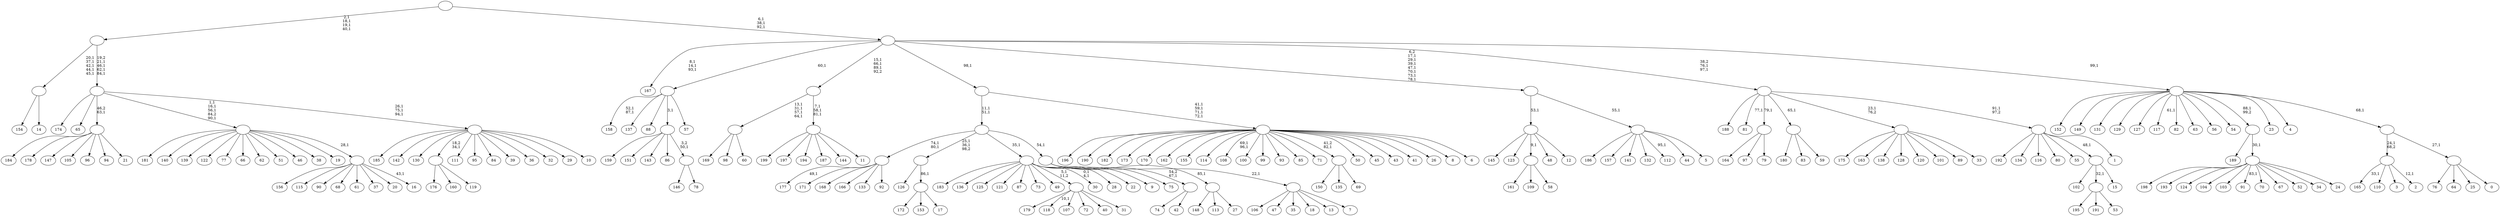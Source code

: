 digraph T {
	300 [label="199"]
	299 [label="198"]
	298 [label="197"]
	297 [label="196"]
	296 [label="195"]
	295 [label="194"]
	294 [label="193"]
	293 [label="192"]
	292 [label="191"]
	291 [label="190"]
	290 [label="189"]
	289 [label="188"]
	288 [label="187"]
	287 [label="186"]
	286 [label="185"]
	285 [label="184"]
	284 [label="183"]
	283 [label="182"]
	282 [label="181"]
	281 [label="180"]
	280 [label="179"]
	279 [label="178"]
	278 [label="177"]
	276 [label="176"]
	275 [label="175"]
	274 [label="174"]
	273 [label="173"]
	272 [label="172"]
	271 [label="171"]
	270 [label="170"]
	269 [label="169"]
	268 [label="168"]
	267 [label="167"]
	263 [label="166"]
	262 [label="165"]
	260 [label="164"]
	259 [label="163"]
	258 [label="162"]
	257 [label="161"]
	256 [label="160"]
	255 [label="159"]
	254 [label="158"]
	251 [label="157"]
	250 [label="156"]
	249 [label="155"]
	248 [label="154"]
	247 [label="153"]
	246 [label="152"]
	245 [label="151"]
	244 [label="150"]
	243 [label="149"]
	242 [label="148"]
	241 [label="147"]
	240 [label="146"]
	239 [label="145"]
	238 [label="144"]
	237 [label="143"]
	236 [label="142"]
	235 [label="141"]
	234 [label="140"]
	233 [label="139"]
	232 [label="138"]
	231 [label="137"]
	230 [label="136"]
	229 [label="135"]
	228 [label="134"]
	227 [label="133"]
	226 [label="132"]
	225 [label="131"]
	224 [label="130"]
	223 [label="129"]
	222 [label="128"]
	221 [label="127"]
	220 [label="126"]
	219 [label="125"]
	218 [label="124"]
	217 [label="123"]
	216 [label="122"]
	215 [label="121"]
	214 [label="120"]
	213 [label="119"]
	212 [label=""]
	211 [label="118"]
	209 [label="117"]
	207 [label="116"]
	206 [label="115"]
	205 [label="114"]
	204 [label="113"]
	203 [label="112"]
	201 [label="111"]
	200 [label="110"]
	199 [label="109"]
	198 [label="108"]
	195 [label="107"]
	194 [label="106"]
	193 [label="105"]
	192 [label="104"]
	191 [label="103"]
	190 [label="102"]
	189 [label="101"]
	188 [label="100"]
	187 [label="99"]
	186 [label="98"]
	185 [label="97"]
	184 [label="96"]
	183 [label="95"]
	182 [label="94"]
	181 [label="93"]
	180 [label="92"]
	179 [label=""]
	177 [label="91"]
	175 [label="90"]
	174 [label="89"]
	173 [label="88"]
	172 [label="87"]
	171 [label="86"]
	170 [label="85"]
	169 [label="84"]
	168 [label="83"]
	167 [label="82"]
	166 [label="81"]
	164 [label="80"]
	163 [label="79"]
	162 [label=""]
	161 [label="78"]
	160 [label=""]
	159 [label=""]
	158 [label="77"]
	157 [label="76"]
	156 [label="75"]
	155 [label="74"]
	154 [label="73"]
	153 [label="72"]
	152 [label="71"]
	151 [label="70"]
	150 [label="69"]
	149 [label=""]
	148 [label="68"]
	147 [label="67"]
	146 [label="66"]
	145 [label="65"]
	144 [label="64"]
	143 [label="63"]
	142 [label="62"]
	141 [label="61"]
	140 [label="60"]
	139 [label=""]
	135 [label="59"]
	134 [label=""]
	133 [label="58"]
	132 [label=""]
	131 [label="57"]
	130 [label=""]
	129 [label="56"]
	128 [label="55"]
	127 [label="54"]
	126 [label="53"]
	125 [label=""]
	124 [label="52"]
	123 [label="51"]
	122 [label="50"]
	121 [label="49"]
	120 [label="48"]
	119 [label="47"]
	118 [label="46"]
	117 [label="45"]
	116 [label="44"]
	115 [label="43"]
	114 [label="42"]
	113 [label=""]
	112 [label="41"]
	111 [label="40"]
	110 [label="39"]
	109 [label="38"]
	108 [label="37"]
	107 [label="36"]
	106 [label="35"]
	105 [label="34"]
	104 [label="33"]
	103 [label=""]
	102 [label="32"]
	101 [label="31"]
	100 [label=""]
	99 [label="30"]
	96 [label="29"]
	95 [label="28"]
	94 [label="27"]
	93 [label=""]
	92 [label="26"]
	91 [label="25"]
	90 [label="24"]
	89 [label=""]
	88 [label=""]
	87 [label="23"]
	86 [label="22"]
	85 [label="21"]
	84 [label=""]
	83 [label="20"]
	82 [label="19"]
	81 [label="18"]
	80 [label="17"]
	79 [label=""]
	78 [label=""]
	76 [label="16"]
	74 [label=""]
	73 [label=""]
	69 [label="15"]
	68 [label=""]
	67 [label="14"]
	66 [label=""]
	61 [label="13"]
	60 [label="12"]
	59 [label=""]
	58 [label="11"]
	57 [label=""]
	54 [label=""]
	51 [label="10"]
	50 [label=""]
	47 [label=""]
	43 [label=""]
	39 [label="9"]
	38 [label=""]
	37 [label="8"]
	36 [label="7"]
	35 [label=""]
	34 [label=""]
	33 [label=""]
	31 [label="6"]
	30 [label=""]
	26 [label=""]
	25 [label="5"]
	24 [label=""]
	23 [label=""]
	16 [label="4"]
	15 [label="3"]
	14 [label="2"]
	12 [label=""]
	11 [label="1"]
	10 [label=""]
	9 [label=""]
	7 [label="0"]
	6 [label=""]
	5 [label=""]
	4 [label=""]
	3 [label=""]
	0 [label=""]
	212 -> 276 [label=""]
	212 -> 256 [label=""]
	212 -> 213 [label=""]
	179 -> 278 [label="49,1"]
	179 -> 271 [label=""]
	179 -> 268 [label=""]
	179 -> 263 [label=""]
	179 -> 227 [label=""]
	179 -> 180 [label=""]
	162 -> 260 [label=""]
	162 -> 185 [label=""]
	162 -> 163 [label=""]
	160 -> 240 [label=""]
	160 -> 161 [label=""]
	159 -> 255 [label=""]
	159 -> 245 [label=""]
	159 -> 237 [label=""]
	159 -> 171 [label=""]
	159 -> 160 [label="3,2\n50,1"]
	149 -> 244 [label=""]
	149 -> 229 [label=""]
	149 -> 150 [label=""]
	139 -> 269 [label=""]
	139 -> 186 [label=""]
	139 -> 140 [label=""]
	134 -> 281 [label=""]
	134 -> 168 [label=""]
	134 -> 135 [label=""]
	132 -> 257 [label=""]
	132 -> 199 [label=""]
	132 -> 133 [label=""]
	130 -> 254 [label="52,1\n87,1"]
	130 -> 231 [label=""]
	130 -> 173 [label=""]
	130 -> 159 [label="3,1"]
	130 -> 131 [label=""]
	125 -> 296 [label=""]
	125 -> 292 [label=""]
	125 -> 126 [label=""]
	113 -> 155 [label=""]
	113 -> 114 [label=""]
	103 -> 275 [label=""]
	103 -> 259 [label=""]
	103 -> 232 [label=""]
	103 -> 222 [label=""]
	103 -> 214 [label=""]
	103 -> 189 [label=""]
	103 -> 174 [label=""]
	103 -> 104 [label=""]
	100 -> 211 [label="10,1"]
	100 -> 280 [label=""]
	100 -> 195 [label=""]
	100 -> 153 [label=""]
	100 -> 111 [label=""]
	100 -> 101 [label=""]
	93 -> 242 [label=""]
	93 -> 204 [label=""]
	93 -> 94 [label=""]
	89 -> 177 [label="83,1"]
	89 -> 299 [label=""]
	89 -> 294 [label=""]
	89 -> 218 [label=""]
	89 -> 192 [label=""]
	89 -> 191 [label=""]
	89 -> 151 [label=""]
	89 -> 147 [label=""]
	89 -> 124 [label=""]
	89 -> 105 [label=""]
	89 -> 90 [label=""]
	88 -> 290 [label=""]
	88 -> 89 [label="30,1"]
	84 -> 285 [label=""]
	84 -> 279 [label=""]
	84 -> 241 [label=""]
	84 -> 193 [label=""]
	84 -> 184 [label=""]
	84 -> 182 [label=""]
	84 -> 85 [label=""]
	79 -> 272 [label=""]
	79 -> 247 [label=""]
	79 -> 80 [label=""]
	78 -> 220 [label=""]
	78 -> 79 [label="86,1"]
	74 -> 76 [label="43,1"]
	74 -> 250 [label=""]
	74 -> 206 [label=""]
	74 -> 175 [label=""]
	74 -> 148 [label=""]
	74 -> 141 [label=""]
	74 -> 108 [label=""]
	74 -> 83 [label=""]
	73 -> 282 [label=""]
	73 -> 234 [label=""]
	73 -> 233 [label=""]
	73 -> 216 [label=""]
	73 -> 158 [label=""]
	73 -> 146 [label=""]
	73 -> 142 [label=""]
	73 -> 123 [label=""]
	73 -> 118 [label=""]
	73 -> 109 [label=""]
	73 -> 82 [label=""]
	73 -> 74 [label="28,1"]
	68 -> 190 [label=""]
	68 -> 125 [label="32,1"]
	68 -> 69 [label=""]
	66 -> 248 [label=""]
	66 -> 67 [label=""]
	59 -> 239 [label=""]
	59 -> 217 [label=""]
	59 -> 132 [label="9,1"]
	59 -> 120 [label=""]
	59 -> 60 [label=""]
	57 -> 300 [label=""]
	57 -> 298 [label=""]
	57 -> 295 [label=""]
	57 -> 288 [label=""]
	57 -> 238 [label=""]
	57 -> 58 [label=""]
	54 -> 57 [label="7,1\n58,1\n81,1"]
	54 -> 139 [label="13,1\n31,1\n57,1\n64,1"]
	50 -> 286 [label=""]
	50 -> 236 [label=""]
	50 -> 224 [label=""]
	50 -> 212 [label="18,2\n34,1"]
	50 -> 201 [label=""]
	50 -> 183 [label=""]
	50 -> 169 [label=""]
	50 -> 110 [label=""]
	50 -> 107 [label=""]
	50 -> 102 [label=""]
	50 -> 96 [label=""]
	50 -> 51 [label=""]
	47 -> 50 [label="26,1\n75,1\n94,1"]
	47 -> 73 [label="1,1\n16,1\n56,1\n84,2\n90,1"]
	47 -> 274 [label=""]
	47 -> 145 [label=""]
	47 -> 84 [label="46,2\n63,1"]
	43 -> 47 [label="19,2\n21,1\n46,1\n62,1\n84,1"]
	43 -> 66 [label="20,1\n37,1\n42,1\n44,1\n45,1"]
	38 -> 99 [label="0,1\n4,1"]
	38 -> 284 [label=""]
	38 -> 230 [label=""]
	38 -> 219 [label=""]
	38 -> 215 [label=""]
	38 -> 172 [label=""]
	38 -> 154 [label=""]
	38 -> 121 [label=""]
	38 -> 100 [label="5,1\n11,2"]
	38 -> 95 [label=""]
	38 -> 86 [label=""]
	38 -> 39 [label=""]
	35 -> 194 [label=""]
	35 -> 119 [label=""]
	35 -> 106 [label=""]
	35 -> 81 [label=""]
	35 -> 61 [label=""]
	35 -> 36 [label=""]
	34 -> 156 [label=""]
	34 -> 113 [label="54,2\n67,1"]
	34 -> 93 [label="85,1"]
	34 -> 35 [label="22,1"]
	33 -> 78 [label="25,1\n36,1\n98,2"]
	33 -> 179 [label="74,1\n80,1"]
	33 -> 38 [label="35,1"]
	33 -> 34 [label="54,1"]
	30 -> 198 [label="69,1\n96,1"]
	30 -> 297 [label=""]
	30 -> 291 [label=""]
	30 -> 283 [label=""]
	30 -> 273 [label=""]
	30 -> 270 [label=""]
	30 -> 258 [label=""]
	30 -> 249 [label=""]
	30 -> 205 [label=""]
	30 -> 188 [label=""]
	30 -> 187 [label=""]
	30 -> 181 [label=""]
	30 -> 170 [label=""]
	30 -> 152 [label=""]
	30 -> 149 [label="41,2\n82,1"]
	30 -> 122 [label=""]
	30 -> 117 [label=""]
	30 -> 115 [label=""]
	30 -> 112 [label=""]
	30 -> 92 [label=""]
	30 -> 37 [label=""]
	30 -> 31 [label=""]
	26 -> 30 [label="41,1\n59,1\n71,1\n72,1"]
	26 -> 33 [label="11,1\n51,1"]
	24 -> 203 [label="95,1"]
	24 -> 287 [label=""]
	24 -> 251 [label=""]
	24 -> 235 [label=""]
	24 -> 226 [label=""]
	24 -> 116 [label=""]
	24 -> 25 [label=""]
	23 -> 59 [label="53,1"]
	23 -> 24 [label="55,1"]
	12 -> 14 [label="12,1"]
	12 -> 262 [label="33,1"]
	12 -> 200 [label=""]
	12 -> 15 [label=""]
	10 -> 293 [label=""]
	10 -> 228 [label=""]
	10 -> 207 [label=""]
	10 -> 164 [label=""]
	10 -> 128 [label=""]
	10 -> 68 [label="48,1"]
	10 -> 11 [label=""]
	9 -> 166 [label="77,1"]
	9 -> 289 [label=""]
	9 -> 162 [label="79,1"]
	9 -> 134 [label="65,1"]
	9 -> 103 [label="23,1\n76,2"]
	9 -> 10 [label="91,1\n97,2"]
	6 -> 157 [label=""]
	6 -> 144 [label=""]
	6 -> 91 [label=""]
	6 -> 7 [label=""]
	5 -> 12 [label="24,1\n68,2"]
	5 -> 6 [label="27,1"]
	4 -> 209 [label="61,1"]
	4 -> 246 [label=""]
	4 -> 243 [label=""]
	4 -> 225 [label=""]
	4 -> 223 [label=""]
	4 -> 221 [label=""]
	4 -> 167 [label=""]
	4 -> 143 [label=""]
	4 -> 129 [label=""]
	4 -> 127 [label=""]
	4 -> 88 [label="88,1\n99,2"]
	4 -> 87 [label=""]
	4 -> 16 [label=""]
	4 -> 5 [label="68,1"]
	3 -> 9 [label="38,2\n76,1\n97,1"]
	3 -> 23 [label="6,2\n17,1\n29,1\n39,1\n47,1\n70,1\n73,1\n78,1"]
	3 -> 54 [label="15,1\n66,1\n89,1\n92,2"]
	3 -> 267 [label="8,1\n14,1\n93,1"]
	3 -> 130 [label="60,1"]
	3 -> 26 [label="98,1"]
	3 -> 4 [label="99,1"]
	0 -> 3 [label="6,1\n38,1\n92,1"]
	0 -> 43 [label="2,1\n18,1\n19,1\n40,1"]
}

